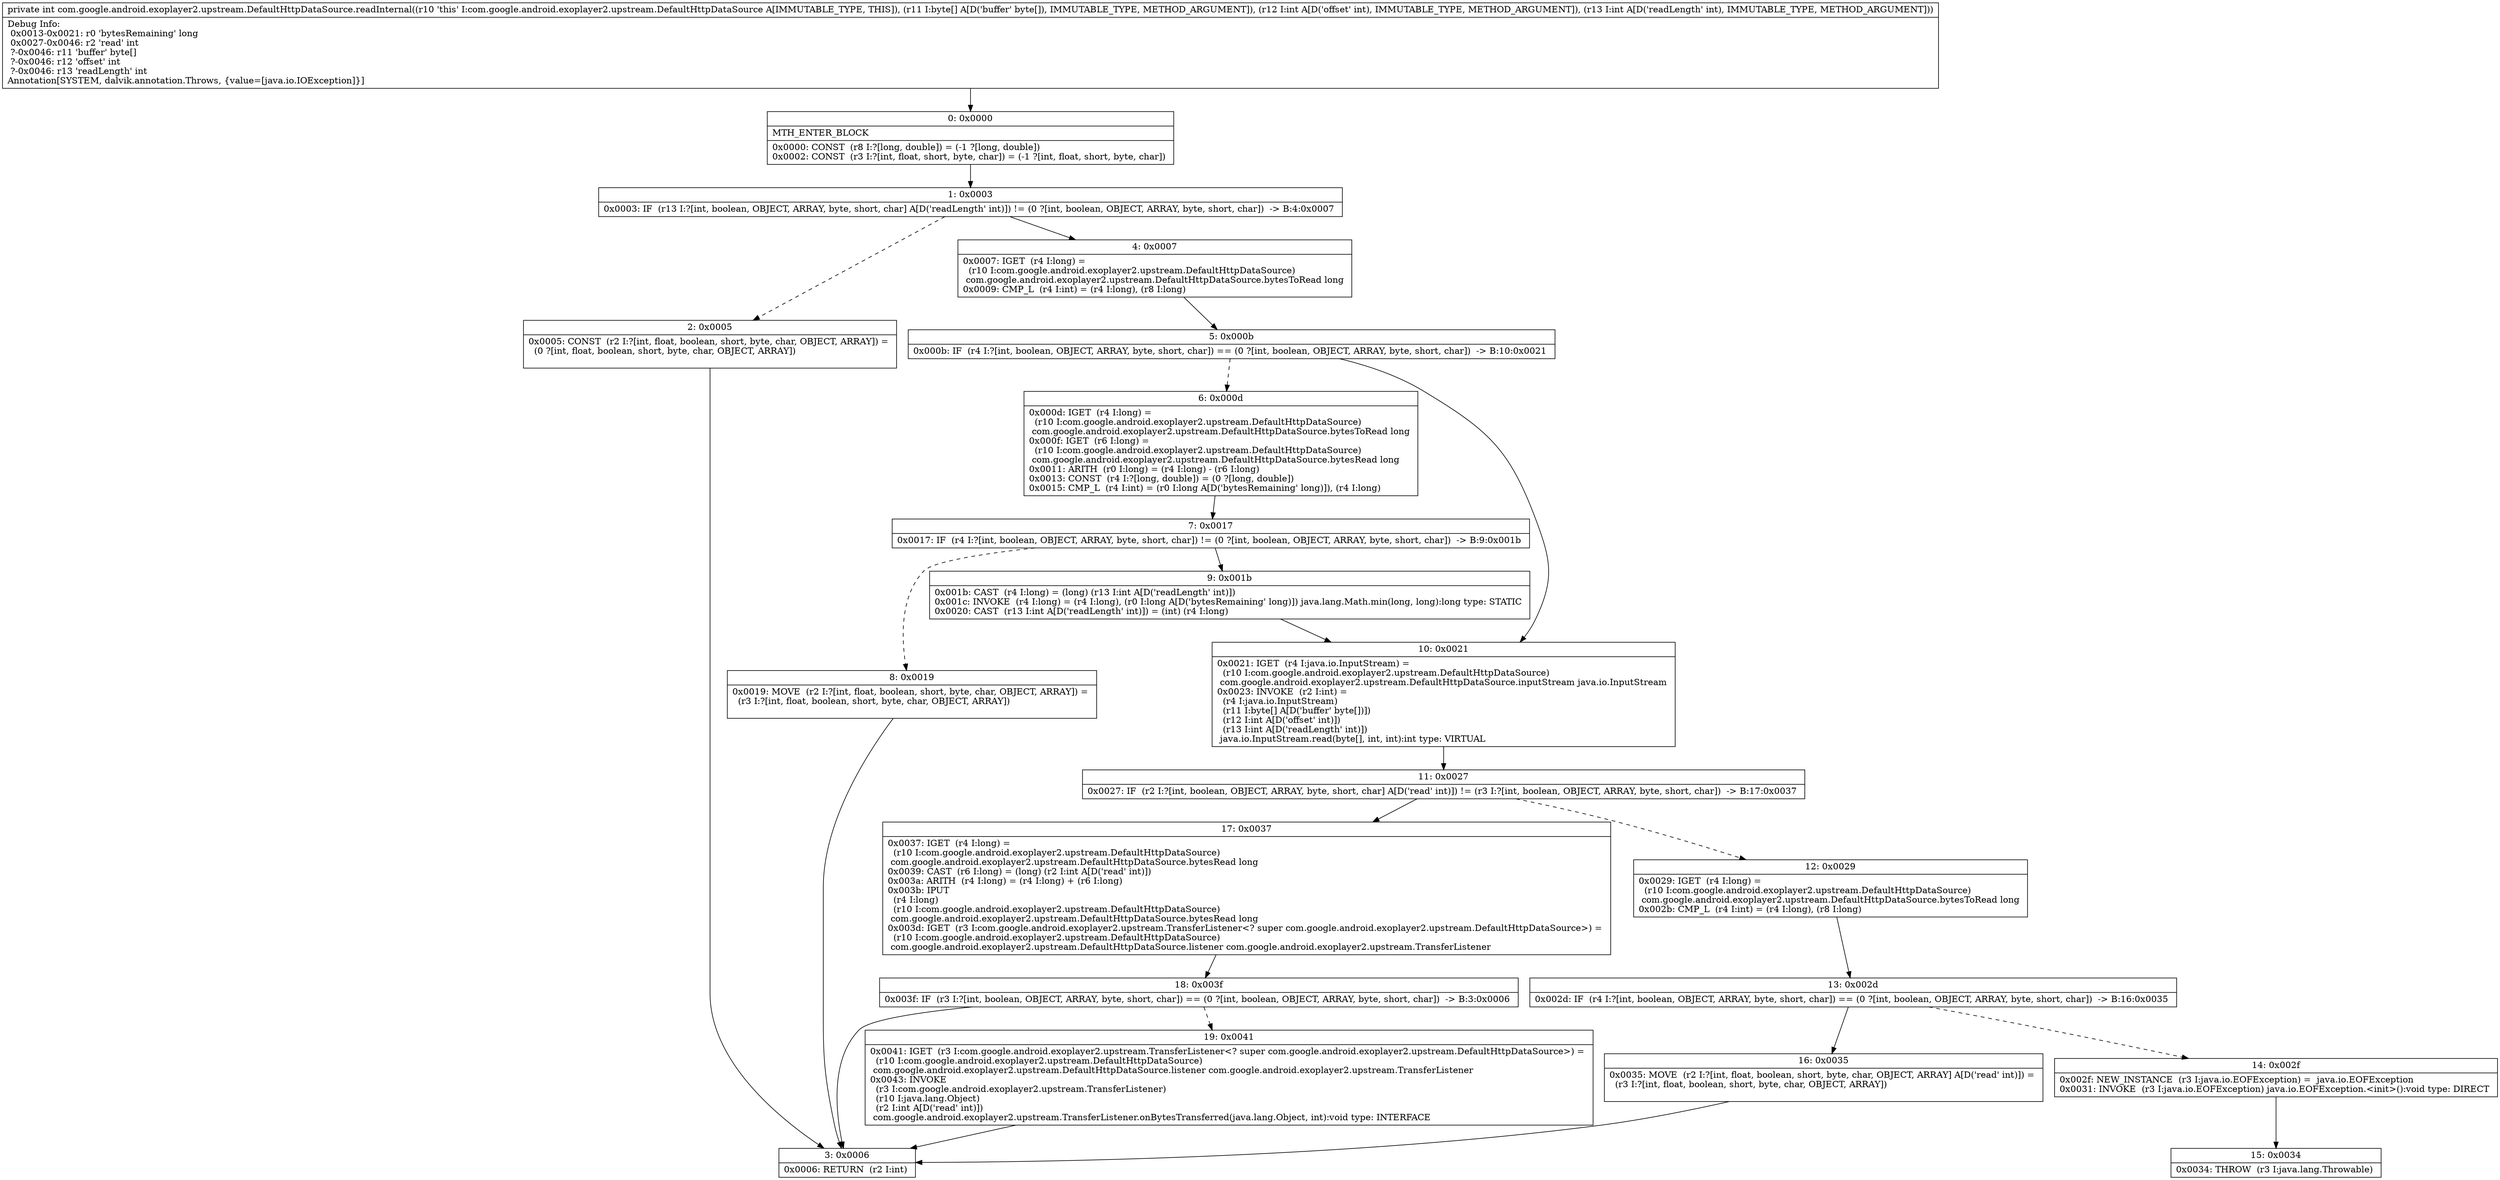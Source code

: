 digraph "CFG forcom.google.android.exoplayer2.upstream.DefaultHttpDataSource.readInternal([BII)I" {
Node_0 [shape=record,label="{0\:\ 0x0000|MTH_ENTER_BLOCK\l|0x0000: CONST  (r8 I:?[long, double]) = (\-1 ?[long, double]) \l0x0002: CONST  (r3 I:?[int, float, short, byte, char]) = (\-1 ?[int, float, short, byte, char]) \l}"];
Node_1 [shape=record,label="{1\:\ 0x0003|0x0003: IF  (r13 I:?[int, boolean, OBJECT, ARRAY, byte, short, char] A[D('readLength' int)]) != (0 ?[int, boolean, OBJECT, ARRAY, byte, short, char])  \-\> B:4:0x0007 \l}"];
Node_2 [shape=record,label="{2\:\ 0x0005|0x0005: CONST  (r2 I:?[int, float, boolean, short, byte, char, OBJECT, ARRAY]) = \l  (0 ?[int, float, boolean, short, byte, char, OBJECT, ARRAY])\l \l}"];
Node_3 [shape=record,label="{3\:\ 0x0006|0x0006: RETURN  (r2 I:int) \l}"];
Node_4 [shape=record,label="{4\:\ 0x0007|0x0007: IGET  (r4 I:long) = \l  (r10 I:com.google.android.exoplayer2.upstream.DefaultHttpDataSource)\l com.google.android.exoplayer2.upstream.DefaultHttpDataSource.bytesToRead long \l0x0009: CMP_L  (r4 I:int) = (r4 I:long), (r8 I:long) \l}"];
Node_5 [shape=record,label="{5\:\ 0x000b|0x000b: IF  (r4 I:?[int, boolean, OBJECT, ARRAY, byte, short, char]) == (0 ?[int, boolean, OBJECT, ARRAY, byte, short, char])  \-\> B:10:0x0021 \l}"];
Node_6 [shape=record,label="{6\:\ 0x000d|0x000d: IGET  (r4 I:long) = \l  (r10 I:com.google.android.exoplayer2.upstream.DefaultHttpDataSource)\l com.google.android.exoplayer2.upstream.DefaultHttpDataSource.bytesToRead long \l0x000f: IGET  (r6 I:long) = \l  (r10 I:com.google.android.exoplayer2.upstream.DefaultHttpDataSource)\l com.google.android.exoplayer2.upstream.DefaultHttpDataSource.bytesRead long \l0x0011: ARITH  (r0 I:long) = (r4 I:long) \- (r6 I:long) \l0x0013: CONST  (r4 I:?[long, double]) = (0 ?[long, double]) \l0x0015: CMP_L  (r4 I:int) = (r0 I:long A[D('bytesRemaining' long)]), (r4 I:long) \l}"];
Node_7 [shape=record,label="{7\:\ 0x0017|0x0017: IF  (r4 I:?[int, boolean, OBJECT, ARRAY, byte, short, char]) != (0 ?[int, boolean, OBJECT, ARRAY, byte, short, char])  \-\> B:9:0x001b \l}"];
Node_8 [shape=record,label="{8\:\ 0x0019|0x0019: MOVE  (r2 I:?[int, float, boolean, short, byte, char, OBJECT, ARRAY]) = \l  (r3 I:?[int, float, boolean, short, byte, char, OBJECT, ARRAY])\l \l}"];
Node_9 [shape=record,label="{9\:\ 0x001b|0x001b: CAST  (r4 I:long) = (long) (r13 I:int A[D('readLength' int)]) \l0x001c: INVOKE  (r4 I:long) = (r4 I:long), (r0 I:long A[D('bytesRemaining' long)]) java.lang.Math.min(long, long):long type: STATIC \l0x0020: CAST  (r13 I:int A[D('readLength' int)]) = (int) (r4 I:long) \l}"];
Node_10 [shape=record,label="{10\:\ 0x0021|0x0021: IGET  (r4 I:java.io.InputStream) = \l  (r10 I:com.google.android.exoplayer2.upstream.DefaultHttpDataSource)\l com.google.android.exoplayer2.upstream.DefaultHttpDataSource.inputStream java.io.InputStream \l0x0023: INVOKE  (r2 I:int) = \l  (r4 I:java.io.InputStream)\l  (r11 I:byte[] A[D('buffer' byte[])])\l  (r12 I:int A[D('offset' int)])\l  (r13 I:int A[D('readLength' int)])\l java.io.InputStream.read(byte[], int, int):int type: VIRTUAL \l}"];
Node_11 [shape=record,label="{11\:\ 0x0027|0x0027: IF  (r2 I:?[int, boolean, OBJECT, ARRAY, byte, short, char] A[D('read' int)]) != (r3 I:?[int, boolean, OBJECT, ARRAY, byte, short, char])  \-\> B:17:0x0037 \l}"];
Node_12 [shape=record,label="{12\:\ 0x0029|0x0029: IGET  (r4 I:long) = \l  (r10 I:com.google.android.exoplayer2.upstream.DefaultHttpDataSource)\l com.google.android.exoplayer2.upstream.DefaultHttpDataSource.bytesToRead long \l0x002b: CMP_L  (r4 I:int) = (r4 I:long), (r8 I:long) \l}"];
Node_13 [shape=record,label="{13\:\ 0x002d|0x002d: IF  (r4 I:?[int, boolean, OBJECT, ARRAY, byte, short, char]) == (0 ?[int, boolean, OBJECT, ARRAY, byte, short, char])  \-\> B:16:0x0035 \l}"];
Node_14 [shape=record,label="{14\:\ 0x002f|0x002f: NEW_INSTANCE  (r3 I:java.io.EOFException) =  java.io.EOFException \l0x0031: INVOKE  (r3 I:java.io.EOFException) java.io.EOFException.\<init\>():void type: DIRECT \l}"];
Node_15 [shape=record,label="{15\:\ 0x0034|0x0034: THROW  (r3 I:java.lang.Throwable) \l}"];
Node_16 [shape=record,label="{16\:\ 0x0035|0x0035: MOVE  (r2 I:?[int, float, boolean, short, byte, char, OBJECT, ARRAY] A[D('read' int)]) = \l  (r3 I:?[int, float, boolean, short, byte, char, OBJECT, ARRAY])\l \l}"];
Node_17 [shape=record,label="{17\:\ 0x0037|0x0037: IGET  (r4 I:long) = \l  (r10 I:com.google.android.exoplayer2.upstream.DefaultHttpDataSource)\l com.google.android.exoplayer2.upstream.DefaultHttpDataSource.bytesRead long \l0x0039: CAST  (r6 I:long) = (long) (r2 I:int A[D('read' int)]) \l0x003a: ARITH  (r4 I:long) = (r4 I:long) + (r6 I:long) \l0x003b: IPUT  \l  (r4 I:long)\l  (r10 I:com.google.android.exoplayer2.upstream.DefaultHttpDataSource)\l com.google.android.exoplayer2.upstream.DefaultHttpDataSource.bytesRead long \l0x003d: IGET  (r3 I:com.google.android.exoplayer2.upstream.TransferListener\<? super com.google.android.exoplayer2.upstream.DefaultHttpDataSource\>) = \l  (r10 I:com.google.android.exoplayer2.upstream.DefaultHttpDataSource)\l com.google.android.exoplayer2.upstream.DefaultHttpDataSource.listener com.google.android.exoplayer2.upstream.TransferListener \l}"];
Node_18 [shape=record,label="{18\:\ 0x003f|0x003f: IF  (r3 I:?[int, boolean, OBJECT, ARRAY, byte, short, char]) == (0 ?[int, boolean, OBJECT, ARRAY, byte, short, char])  \-\> B:3:0x0006 \l}"];
Node_19 [shape=record,label="{19\:\ 0x0041|0x0041: IGET  (r3 I:com.google.android.exoplayer2.upstream.TransferListener\<? super com.google.android.exoplayer2.upstream.DefaultHttpDataSource\>) = \l  (r10 I:com.google.android.exoplayer2.upstream.DefaultHttpDataSource)\l com.google.android.exoplayer2.upstream.DefaultHttpDataSource.listener com.google.android.exoplayer2.upstream.TransferListener \l0x0043: INVOKE  \l  (r3 I:com.google.android.exoplayer2.upstream.TransferListener)\l  (r10 I:java.lang.Object)\l  (r2 I:int A[D('read' int)])\l com.google.android.exoplayer2.upstream.TransferListener.onBytesTransferred(java.lang.Object, int):void type: INTERFACE \l}"];
MethodNode[shape=record,label="{private int com.google.android.exoplayer2.upstream.DefaultHttpDataSource.readInternal((r10 'this' I:com.google.android.exoplayer2.upstream.DefaultHttpDataSource A[IMMUTABLE_TYPE, THIS]), (r11 I:byte[] A[D('buffer' byte[]), IMMUTABLE_TYPE, METHOD_ARGUMENT]), (r12 I:int A[D('offset' int), IMMUTABLE_TYPE, METHOD_ARGUMENT]), (r13 I:int A[D('readLength' int), IMMUTABLE_TYPE, METHOD_ARGUMENT]))  | Debug Info:\l  0x0013\-0x0021: r0 'bytesRemaining' long\l  0x0027\-0x0046: r2 'read' int\l  ?\-0x0046: r11 'buffer' byte[]\l  ?\-0x0046: r12 'offset' int\l  ?\-0x0046: r13 'readLength' int\lAnnotation[SYSTEM, dalvik.annotation.Throws, \{value=[java.io.IOException]\}]\l}"];
MethodNode -> Node_0;
Node_0 -> Node_1;
Node_1 -> Node_2[style=dashed];
Node_1 -> Node_4;
Node_2 -> Node_3;
Node_4 -> Node_5;
Node_5 -> Node_6[style=dashed];
Node_5 -> Node_10;
Node_6 -> Node_7;
Node_7 -> Node_8[style=dashed];
Node_7 -> Node_9;
Node_8 -> Node_3;
Node_9 -> Node_10;
Node_10 -> Node_11;
Node_11 -> Node_12[style=dashed];
Node_11 -> Node_17;
Node_12 -> Node_13;
Node_13 -> Node_14[style=dashed];
Node_13 -> Node_16;
Node_14 -> Node_15;
Node_16 -> Node_3;
Node_17 -> Node_18;
Node_18 -> Node_3;
Node_18 -> Node_19[style=dashed];
Node_19 -> Node_3;
}

